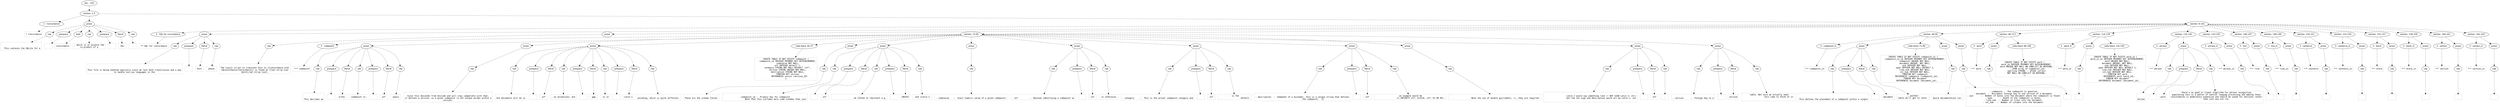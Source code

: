 digraph lpegNode {

node [fontname=Helvetica]
edge [style=dashed]

doc_0 [label="doc - 163"]


doc_0 -> { section_1}
{rank=same; section_1}

section_1 [label="section: 1-5"]


// END RANK doc_0

section_1 -> { header_2 prose_3 section_4}
{rank=same; header_2 prose_3 section_4}

header_2 [label="1 : Concordance"]

prose_3 [label="prose"]

section_4 [label="section: 6-161"]


// END RANK section_1

header_2 -> leaf_5
leaf_5  [color=Gray,shape=rectangle,fontname=Inconsolata,label="* Concordance"]
// END RANK header_2

prose_3 -> { raw_6 prespace_7 bold_8 raw_9 prespace_10 literal_11 raw_12}
{rank=same; raw_6 prespace_7 bold_8 raw_9 prespace_10 literal_11 raw_12}

raw_6 [label="raw"]

prespace_7 [label="prespace"]

bold_8 [label="bold"]

raw_9 [label="raw"]

prespace_10 [label="prespace"]

literal_11 [label="literal"]

raw_12 [label="raw"]


// END RANK prose_3

raw_6 -> leaf_13
leaf_13  [color=Gray,shape=rectangle,fontname=Inconsolata,label="

  This contains the SQLite for a"]
// END RANK raw_6

prespace_7 -> leaf_14
leaf_14  [color=Gray,shape=rectangle,fontname=Inconsolata,label=" "]
// END RANK prespace_7

bold_8 -> leaf_15
leaf_15  [color=Gray,shape=rectangle,fontname=Inconsolata,label="concordance"]
// END RANK bold_8

raw_9 -> leaf_16
leaf_16  [color=Gray,shape=rectangle,fontname=Inconsolata,label=", which is in essence the
co-product of a"]
// END RANK raw_9

prespace_10 -> leaf_17
leaf_17  [color=Gray,shape=rectangle,fontname=Inconsolata,label=" "]
// END RANK prespace_10

literal_11 -> leaf_18
leaf_18  [color=Gray,shape=rectangle,fontname=Inconsolata,label="Doc"]
// END RANK literal_11

raw_12 -> leaf_19
leaf_19  [color=Gray,shape=rectangle,fontname=Inconsolata,label=".
"]
// END RANK raw_12

section_4 -> { header_20 prose_21 prose_22 section_23 section_24 section_25 section_26 section_27 section_28 section_29 section_30 section_31 section_32 section_33 section_34 section_35 section_36}
{rank=same; header_20 prose_21 prose_22 section_23 section_24 section_25 section_26 section_27 section_28 section_29 section_30 section_31 section_32 section_33 section_34 section_35 section_36}

header_20 [label="2 : SQL for concordance"]

prose_21 [label="prose"]

prose_22 [label="prose"]

section_23 [label="section: 15-65"]

section_24 [label="section: 66-95"]

section_25 [label="section: 96-113"]

section_26 [label="section: 114-134"]

section_27 [label="section: 135-142"]

section_28 [label="section: 143-145"]

section_29 [label="section: 146-147"]

section_30 [label="section: 148-149"]

section_31 [label="section: 150-151"]

section_32 [label="section: 152-154"]

section_33 [label="section: 155-157"]

section_34 [label="section: 158-159"]

section_35 [label="section: 160-161"]

section_36 [label="section: 162-163"]


// END RANK section_4

header_20 -> leaf_37
leaf_37  [color=Gray,shape=rectangle,fontname=Inconsolata,label="** SQL for concordance"]
// END RANK header_20

prose_21 -> { raw_38 prespace_39 literal_40 raw_41}
{rank=same; raw_38 prespace_39 literal_40 raw_41}

raw_38 [label="raw"]

prespace_39 [label="prespace"]

literal_40 [label="literal"]

raw_41 [label="raw"]


// END RANK prose_21

raw_38 -> leaf_42
leaf_42  [color=Gray,shape=rectangle,fontname=Inconsolata,label="

This file is being handled specially since we lack both transclusion and a way
to handle non-Lua languages in the"]
// END RANK raw_38

prespace_39 -> leaf_43
leaf_43  [color=Gray,shape=rectangle,fontname=Inconsolata,label=" "]
// END RANK prespace_39

literal_40 -> leaf_44
leaf_44  [color=Gray,shape=rectangle,fontname=Inconsolata,label="knit"]
// END RANK literal_40

raw_41 -> leaf_45
leaf_45  [color=Gray,shape=rectangle,fontname=Inconsolata,label=" phase.
"]
// END RANK raw_41

prose_22 -> { raw_46}
{rank=same; raw_46}

raw_46 [label="raw"]


// END RANK prose_22

raw_46 -> leaf_47
leaf_47  [color=Gray,shape=rectangle,fontname=Inconsolata,label="
The luajit script to translate this to [[concordance.orb]
[@concordance/concordance]] is found at [[sql-strip.lua]
[@/etc/sql-strip.lua]].
"]
// END RANK raw_46

section_23 -> { header_48 prose_49 prose_50 prose_51 codeblock_52 prose_53 prose_54 prose_55 prose_56 prose_57 prose_58 prose_59 prose_60 prose_61}
{rank=same; header_48 prose_49 prose_50 prose_51 codeblock_52 prose_53 prose_54 prose_55 prose_56 prose_57 prose_58 prose_59 prose_60 prose_61}

header_48 [label="3 : codepoint"]

prose_49 [label="prose"]

prose_50 [label="prose"]

prose_51 [label="prose"]

codeblock_52 [label="code block 26-37"]

prose_53 [label="prose"]

prose_54 [label="prose"]

prose_55 [label="prose"]

prose_56 [label="prose"]

prose_57 [label="prose"]

prose_58 [label="prose"]

prose_59 [label="prose"]

prose_60 [label="prose"]

prose_61 [label="prose"]


// END RANK section_23

header_48 -> leaf_62
leaf_62  [color=Gray,shape=rectangle,fontname=Inconsolata,label="*** codepoint"]
// END RANK header_48

prose_49 -> { raw_63 prespace_64 literal_65 raw_66 prespace_67 literal_68 raw_69}
{rank=same; raw_63 prespace_64 literal_65 raw_66 prespace_67 literal_68 raw_69}

raw_63 [label="raw"]

prespace_64 [label="prespace"]

literal_65 [label="literal"]

raw_66 [label="raw"]

prespace_67 [label="prespace"]

literal_68 [label="literal"]

raw_69 [label="raw"]


// END RANK prose_49

raw_63 -> leaf_70
leaf_70  [color=Gray,shape=rectangle,fontname=Inconsolata,label="

This decribes an"]
// END RANK raw_63

prespace_64 -> leaf_71
leaf_71  [color=Gray,shape=rectangle,fontname=Inconsolata,label=" "]
// END RANK prespace_64

literal_65 -> leaf_72
leaf_72  [color=Gray,shape=rectangle,fontname=Inconsolata,label="ortho"]
// END RANK literal_65

raw_66 -> leaf_73
leaf_73  [color=Gray,shape=rectangle,fontname=Inconsolata,label=" codepoint in"]
// END RANK raw_66

prespace_67 -> leaf_74
leaf_74  [color=Gray,shape=rectangle,fontname=Inconsolata,label=" "]
// END RANK prespace_67

literal_68 -> leaf_75
leaf_75  [color=Gray,shape=rectangle,fontname=Inconsolata,label="utf"]
// END RANK literal_68

raw_69 -> leaf_76
leaf_76  [color=Gray,shape=rectangle,fontname=Inconsolata,label=" space.
"]
// END RANK raw_69

prose_50 -> { raw_77}
{rank=same; raw_77}

raw_77 [label="raw"]


// END RANK prose_50

raw_77 -> leaf_78
leaf_78  [color=Gray,shape=rectangle,fontname=Inconsolata,label="
Since this descends from Unicode and will stay compatible with that,
it defines a version, so a given codepoint is not unique except within a
version.
"]
// END RANK raw_77

prose_51 -> { raw_79 prespace_80 literal_81 raw_82 prespace_83 literal_84 raw_85 prespace_86 literal_87 raw_88}
{rank=same; raw_79 prespace_80 literal_81 raw_82 prespace_83 literal_84 raw_85 prespace_86 literal_87 raw_88}

raw_79 [label="raw"]

prespace_80 [label="prespace"]

literal_81 [label="literal"]

raw_82 [label="raw"]

prespace_83 [label="prespace"]

literal_84 [label="literal"]

raw_85 [label="raw"]

prespace_86 [label="prespace"]

literal_87 [label="literal"]

raw_88 [label="raw"]


// END RANK prose_51

raw_79 -> leaf_89
leaf_89  [color=Gray,shape=rectangle,fontname=Inconsolata,label="
Orb documents will be in"]
// END RANK raw_79

prespace_80 -> leaf_90
leaf_90  [color=Gray,shape=rectangle,fontname=Inconsolata,label=" "]
// END RANK prespace_80

literal_81 -> leaf_91
leaf_91  [color=Gray,shape=rectangle,fontname=Inconsolata,label="utf"]
// END RANK literal_81

raw_82 -> leaf_92
leaf_92  [color=Gray,shape=rectangle,fontname=Inconsolata,label=", no exceptions, but"]
// END RANK raw_82

prespace_83 -> leaf_93
leaf_93  [color=Gray,shape=rectangle,fontname=Inconsolata,label=" "]
// END RANK prespace_83

literal_84 -> leaf_94
leaf_94  [color=Gray,shape=rectangle,fontname=Inconsolata,label="ggg"]
// END RANK literal_84

raw_85 -> leaf_95
leaf_95  [color=Gray,shape=rectangle,fontname=Inconsolata,label=" is in"]
// END RANK raw_85

prespace_86 -> leaf_96
leaf_96  [color=Gray,shape=rectangle,fontname=Inconsolata,label=" "]
// END RANK prespace_86

literal_87 -> leaf_97
leaf_97  [color=Gray,shape=rectangle,fontname=Inconsolata,label="Latin-1"]
// END RANK literal_87

raw_88 -> leaf_98
leaf_98  [color=Gray,shape=rectangle,fontname=Inconsolata,label="
encoding, which is quite different.
"]
// END RANK raw_88

codeblock_52 -> leaf_99
leaf_99  [color=Gray,shape=rectangle,fontname=Inconsolata,label="CREATE TABLE IF NOT EXISTS codepoint (
   codepoint_id INTEGER PRIMARY KEY AUTOINCREMENT,
   codevalue NOT NULL,
   utf INTEGER default 1,
   category STRING NOT NULL DEFAULT 'utf',
   version STRING UNIQUE NOT NULL,
   destription STRING NOT NULL,
   FOREIGN KEY version
      REFERENCES versin (version_ID)
);"]
// END RANK codeblock_52

prose_53 -> { raw_100}
{rank=same; raw_100}

raw_100 [label="raw"]


// END RANK prose_53

raw_100 -> leaf_101
leaf_101  [color=Gray,shape=rectangle,fontname=Inconsolata,label="
These are the schema fields:
"]
// END RANK raw_100

prose_54 -> { raw_102 prespace_103 literal_104 raw_105 prespace_106 literal_107 raw_108}
{rank=same; raw_102 prespace_103 literal_104 raw_105 prespace_106 literal_107 raw_108}

raw_102 [label="raw"]

prespace_103 [label="prespace"]

literal_104 [label="literal"]

raw_105 [label="raw"]

prespace_106 [label="prespace"]

literal_107 [label="literal"]

raw_108 [label="raw"]


// END RANK prose_54

raw_102 -> leaf_109
leaf_109  [color=Gray,shape=rectangle,fontname=Inconsolata,label="
- codepoint_id :  Primary key for codepoint.
                  Note that this includes more code schemes than just"]
// END RANK raw_102

prespace_103 -> leaf_110
leaf_110  [color=Gray,shape=rectangle,fontname=Inconsolata,label=" "]
// END RANK prespace_103

literal_104 -> leaf_111
leaf_111  [color=Gray,shape=rectangle,fontname=Inconsolata,label="utf"]
// END RANK literal_104

raw_105 -> leaf_112
leaf_112  [color=Gray,shape=rectangle,fontname=Inconsolata,label=",
                  we intend to represent e.g."]
// END RANK raw_105

prespace_106 -> leaf_113
leaf_113  [color=Gray,shape=rectangle,fontname=Inconsolata,label=" "]
// END RANK prespace_106

literal_107 -> leaf_114
leaf_114  [color=Gray,shape=rectangle,fontname=Inconsolata,label="EBCDIC"]
// END RANK literal_107

raw_108 -> leaf_115
leaf_115  [color=Gray,shape=rectangle,fontname=Inconsolata,label=" and =Latin-1.
"]
// END RANK raw_108

prose_55 -> { raw_116}
{rank=same; raw_116}

raw_116 [label="raw"]


// END RANK prose_55

raw_116 -> leaf_117
leaf_117  [color=Gray,shape=rectangle,fontname=Inconsolata,label="
- codevalue    :  Exact numeric value of a given codepoint.
"]
// END RANK raw_116

prose_56 -> { raw_118 prespace_119 literal_120 raw_121}
{rank=same; raw_118 prespace_119 literal_120 raw_121}

raw_118 [label="raw"]

prespace_119 [label="prespace"]

literal_120 [label="literal"]

raw_121 [label="raw"]


// END RANK prose_56

raw_118 -> leaf_122
leaf_122  [color=Gray,shape=rectangle,fontname=Inconsolata,label="
- utf          :  Boolean identifying a codepoint as"]
// END RANK raw_118

prespace_119 -> leaf_123
leaf_123  [color=Gray,shape=rectangle,fontname=Inconsolata,label=" "]
// END RANK prespace_119

literal_120 -> leaf_124
leaf_124  [color=Gray,shape=rectangle,fontname=Inconsolata,label="utf"]
// END RANK literal_120

raw_121 -> leaf_125
leaf_125  [color=Gray,shape=rectangle,fontname=Inconsolata,label=" or otherwise.
"]
// END RANK raw_121

prose_57 -> { raw_126 prespace_127 literal_128 raw_129}
{rank=same; raw_126 prespace_127 literal_128 raw_129}

raw_126 [label="raw"]

prespace_127 [label="prespace"]

literal_128 [label="literal"]

raw_129 [label="raw"]


// END RANK prose_57

raw_126 -> leaf_130
leaf_130  [color=Gray,shape=rectangle,fontname=Inconsolata,label="
- category     :  This is the actual codepoint category and"]
// END RANK raw_126

prespace_127 -> leaf_131
leaf_131  [color=Gray,shape=rectangle,fontname=Inconsolata,label=" "]
// END RANK prespace_127

literal_128 -> leaf_132
leaf_132  [color=Gray,shape=rectangle,fontname=Inconsolata,label="utf"]
// END RANK literal_128

raw_129 -> leaf_133
leaf_133  [color=Gray,shape=rectangle,fontname=Inconsolata,label=" is the
                  default.
"]
// END RANK raw_129

prose_58 -> { raw_134 prespace_135 literal_136 raw_137}
{rank=same; raw_134 prespace_135 literal_136 raw_137}

raw_134 [label="raw"]

prespace_135 [label="prespace"]

literal_136 [label="literal"]

raw_137 [label="raw"]


// END RANK prose_58

raw_134 -> leaf_138
leaf_138  [color=Gray,shape=rectangle,fontname=Inconsolata,label="
- description  :  Somewhat of a misnomer, this is a unique string that defines
                  the codepoint.  In"]
// END RANK raw_134

prespace_135 -> leaf_139
leaf_139  [color=Gray,shape=rectangle,fontname=Inconsolata,label=" "]
// END RANK prespace_135

literal_136 -> leaf_140
leaf_140  [color=Gray,shape=rectangle,fontname=Inconsolata,label="utf"]
// END RANK literal_136

raw_137 -> leaf_141
leaf_141  [color=Gray,shape=rectangle,fontname=Inconsolata,label=" an example would be
                  «∞ INFINITY utf: U+221E, utf: E2 88 9E».
"]
// END RANK raw_137

prose_59 -> { raw_142}
{rank=same; raw_142}

raw_142 [label="raw"]


// END RANK prose_59

raw_142 -> leaf_143
leaf_143  [color=Gray,shape=rectangle,fontname=Inconsolata,label="
                  Note the use of double guillemets: «», they are required.
"]
// END RANK raw_142

prose_60 -> { raw_144 prespace_145 literal_146 raw_147}
{rank=same; raw_144 prespace_145 literal_146 raw_147}

raw_144 [label="raw"]

prespace_145 [label="prespace"]

literal_146 [label="literal"]

raw_147 [label="raw"]


// END RANK prose_60

raw_144 -> leaf_148
leaf_148  [color=Gray,shape=rectangle,fontname=Inconsolata,label="
                  Latin-1 would say something like «¬ NOT SIGN Latin-1: etc»
                  but the not sign and description would all be Latin-1, not
                 "]
// END RANK raw_144

prespace_145 -> leaf_149
leaf_149  [color=Gray,shape=rectangle,fontname=Inconsolata,label=" "]
// END RANK prespace_145

literal_146 -> leaf_150
leaf_150  [color=Gray,shape=rectangle,fontname=Inconsolata,label="utf"]
// END RANK literal_146

raw_147 -> leaf_151
leaf_151  [color=Gray,shape=rectangle,fontname=Inconsolata,label=".
"]
// END RANK raw_147

prose_61 -> { raw_152 prespace_153 literal_154 raw_155}
{rank=same; raw_152 prespace_153 literal_154 raw_155}

raw_152 [label="raw"]

prespace_153 [label="prespace"]

literal_154 [label="literal"]

raw_155 [label="raw"]


// END RANK prose_61

raw_152 -> leaf_156
leaf_156  [color=Gray,shape=rectangle,fontname=Inconsolata,label="
- version      :  Foreign key to a"]
// END RANK raw_152

prespace_153 -> leaf_157
leaf_157  [color=Gray,shape=rectangle,fontname=Inconsolata,label=" "]
// END RANK prespace_153

literal_154 -> leaf_158
leaf_158  [color=Gray,shape=rectangle,fontname=Inconsolata,label="version"]
// END RANK literal_154

raw_155 -> leaf_159
leaf_159  [color=Gray,shape=rectangle,fontname=Inconsolata,label=" table. Not sure we actually need
                  this come to think of it.

"]
// END RANK raw_155

section_24 -> { header_160 prose_161 codeblock_162 prose_163 prose_164}
{rank=same; header_160 prose_161 codeblock_162 prose_163 prose_164}

header_160 [label="3 : codepoint_in"]

prose_161 [label="prose"]

codeblock_162 [label="code block 71-84"]

prose_163 [label="prose"]

prose_164 [label="prose"]


// END RANK section_24

header_160 -> leaf_165
leaf_165  [color=Gray,shape=rectangle,fontname=Inconsolata,label="*** codepoint_in"]
// END RANK header_160

prose_161 -> { raw_166 prespace_167 literal_168 raw_169}
{rank=same; raw_166 prespace_167 literal_168 raw_169}

raw_166 [label="raw"]

prespace_167 [label="prespace"]

literal_168 [label="literal"]

raw_169 [label="raw"]


// END RANK prose_161

raw_166 -> leaf_170
leaf_170  [color=Gray,shape=rectangle,fontname=Inconsolata,label="

This defines the placement of a codepoint within a single"]
// END RANK raw_166

prespace_167 -> leaf_171
leaf_171  [color=Gray,shape=rectangle,fontname=Inconsolata,label=" "]
// END RANK prespace_167

literal_168 -> leaf_172
leaf_172  [color=Gray,shape=rectangle,fontname=Inconsolata,label="document"]
// END RANK literal_168

raw_169 -> leaf_173
leaf_173  [color=Gray,shape=rectangle,fontname=Inconsolata,label=", another
table we'll get to later.
"]
// END RANK raw_169

codeblock_162 -> leaf_174
leaf_174  [color=Gray,shape=rectangle,fontname=Inconsolata,label="CREATE TABLE IF NOT EXISTS codepoint_in (
   codepoint_in_id INTEGER PRIMARY KEY AUTOINCREMENT,
   codepoint UNIQUE NOT NULL,
   document UNIQUE, NOT NULL,
   wid INTEGER NOT NULL,
   span INTEGER NOT NULL DEFAULT 1,
   line_num INTEGER NOT NULL,
   col_num INTEGER NOT NULL,
   FOREIGN KEY codepoint
      REFERENCES codepoint (codepoint_id),
   FOREGN KEY document
      REFERENCES document (document_id),"]
// END RANK codeblock_162

prose_163 -> { raw_175}
{rank=same; raw_175}

raw_175 [label="raw"]


// END RANK prose_163

raw_175 -> leaf_176
leaf_176  [color=Gray,shape=rectangle,fontname=Inconsolata,label="
Quick documentation run:
"]
// END RANK raw_175

prose_164 -> { raw_177}
{rank=same; raw_177}

raw_177 [label="raw"]


// END RANK prose_164

raw_177 -> leaf_178
leaf_178  [color=Gray,shape=rectangle,fontname=Inconsolata,label="
- codepoint :  The codepoint in question
- document  :  Doccument foreign key to one version of a document.
- wid       :  Number of bytes into the document where the codepoint is found
- span      :  Width of the codepoint in bytes.
- line_num  :  Number of lines into the document.
- col_num   :  Number of columns into the document.

"]
// END RANK raw_177

section_25 -> { header_179 prose_180 codeblock_181}
{rank=same; header_179 prose_180 codeblock_181}

header_179 [label="3 : word"]

prose_180 [label="prose"]

codeblock_181 [label="code block 98-106"]


// END RANK section_25

header_179 -> leaf_182
leaf_182  [color=Gray,shape=rectangle,fontname=Inconsolata,label="*** word"]
// END RANK header_179

prose_180 -> { raw_183}
{rank=same; raw_183}

raw_183 [label="raw"]


// END RANK prose_180

raw_183 -> leaf_184
leaf_184  [color=Gray,shape=rectangle,fontname=Inconsolata,label="
"]
// END RANK raw_183

codeblock_181 -> leaf_185
leaf_185  [color=Gray,shape=rectangle,fontname=Inconsolata,label="CREATE TABLE IF NOT EXISTS word (
   word_id INTEGER PRIMARY KEY AUTOINCREMENT,
   word UNIQUE NOT NULL ON CONFLICT DO NOTHING,
   -- JSON array of codepoint_ids
   spelling STRING -- #Todo correct
   NOT NULL ON CONFLICT DO NOTHING,
);"]
// END RANK codeblock_181

section_26 -> { header_186 prose_187 codeblock_188}
{rank=same; header_186 prose_187 codeblock_188}

header_186 [label="3 : word_in"]

prose_187 [label="prose"]

codeblock_188 [label="code block 116-129"]


// END RANK section_26

header_186 -> leaf_189
leaf_189  [color=Gray,shape=rectangle,fontname=Inconsolata,label="*** word_in"]
// END RANK header_186

prose_187 -> { raw_190}
{rank=same; raw_190}

raw_190 [label="raw"]


// END RANK prose_187

raw_190 -> leaf_191
leaf_191  [color=Gray,shape=rectangle,fontname=Inconsolata,label="
"]
// END RANK raw_190

codeblock_188 -> leaf_192
leaf_192  [color=Gray,shape=rectangle,fontname=Inconsolata,label="CREATE TABLE IF NOT EXISTS word_in (
   word_in_id INTEGER PRIMARY KEY AUTOINCREMENT,
   word UNIQUE NOT NULL,
   document UNIQUE, NOT NULL,
   wid INTEGER NOT NULL,
   span INTEGER NOT NULL DEFAULT 1,
   line_num INTEGER NOT NULL,
   col_num INTEGER NOT NULL,
   FOREIGN KEY word
      REFERENCES word (word_id),
   FOREGN KEY document
      REFERENCES document (document_id),"]
// END RANK codeblock_188

section_27 -> { header_193 prose_194}
{rank=same; header_193 prose_194}

header_193 [label="3 : phrase"]

prose_194 [label="prose"]


// END RANK section_27

header_193 -> leaf_195
leaf_195  [color=Gray,shape=rectangle,fontname=Inconsolata,label="*** phrase"]
// END RANK header_193

prose_194 -> { raw_196 prespace_197 literal_198 raw_199}
{rank=same; raw_196 prespace_197 literal_198 raw_199}

raw_196 [label="raw"]

prespace_197 [label="prespace"]

literal_198 [label="literal"]

raw_199 [label="raw"]


// END RANK prose_194

raw_196 -> leaf_200
leaf_200  [color=Gray,shape=rectangle,fontname=Inconsolata,label="

Unlike"]
// END RANK raw_196

prespace_197 -> leaf_201
leaf_201  [color=Gray,shape=rectangle,fontname=Inconsolata,label=" "]
// END RANK prespace_197

literal_198 -> leaf_202
leaf_202  [color=Gray,shape=rectangle,fontname=Inconsolata,label="word"]
// END RANK literal_198

raw_199 -> leaf_203
leaf_203  [color=Gray,shape=rectangle,fontname=Inconsolata,label=" there's no good or linear algorithm for phrase recognition,
populating this is a matter of natural languag processing and making these
concordances is moderately expensive and should be saved for editions rather
than just any orb run.

"]
// END RANK raw_199

section_28 -> { header_204 prose_205}
{rank=same; header_204 prose_205}

header_204 [label="3 : phrase_in"]

prose_205 [label="prose"]


// END RANK section_28

header_204 -> leaf_206
leaf_206  [color=Gray,shape=rectangle,fontname=Inconsolata,label="*** phrase_in"]
// END RANK header_204

prose_205 -> { raw_207}
{rank=same; raw_207}

raw_207 [label="raw"]


// END RANK prose_205

raw_207 -> leaf_208
leaf_208  [color=Gray,shape=rectangle,fontname=Inconsolata,label="

"]
// END RANK raw_207

section_29 -> { header_209 prose_210}
{rank=same; header_209 prose_210}

header_209 [label="3 : line"]

prose_210 [label="prose"]


// END RANK section_29

header_209 -> leaf_211
leaf_211  [color=Gray,shape=rectangle,fontname=Inconsolata,label="*** line"]
// END RANK header_209

prose_210 -> { raw_212}
{rank=same; raw_212}

raw_212 [label="raw"]


// END RANK prose_210

raw_212 -> leaf_213
leaf_213  [color=Gray,shape=rectangle,fontname=Inconsolata,label="
"]
// END RANK raw_212

section_30 -> { header_214 prose_215}
{rank=same; header_214 prose_215}

header_214 [label="3 : line_in"]

prose_215 [label="prose"]


// END RANK section_30

header_214 -> leaf_216
leaf_216  [color=Gray,shape=rectangle,fontname=Inconsolata,label="*** line_in"]
// END RANK header_214

prose_215 -> { raw_217}
{rank=same; raw_217}

raw_217 [label="raw"]


// END RANK prose_215

raw_217 -> leaf_218
leaf_218  [color=Gray,shape=rectangle,fontname=Inconsolata,label="
"]
// END RANK raw_217

section_31 -> { header_219 prose_220}
{rank=same; header_219 prose_220}

header_219 [label="3 : sentence"]

prose_220 [label="prose"]


// END RANK section_31

header_219 -> leaf_221
leaf_221  [color=Gray,shape=rectangle,fontname=Inconsolata,label="*** sentence"]
// END RANK header_219

prose_220 -> { raw_222}
{rank=same; raw_222}

raw_222 [label="raw"]


// END RANK prose_220

raw_222 -> leaf_223
leaf_223  [color=Gray,shape=rectangle,fontname=Inconsolata,label="
"]
// END RANK raw_222

section_32 -> { header_224 prose_225}
{rank=same; header_224 prose_225}

header_224 [label="3 : sentence_in"]

prose_225 [label="prose"]


// END RANK section_32

header_224 -> leaf_226
leaf_226  [color=Gray,shape=rectangle,fontname=Inconsolata,label="*** sentence_in"]
// END RANK header_224

prose_225 -> { raw_227}
{rank=same; raw_227}

raw_227 [label="raw"]


// END RANK prose_225

raw_227 -> leaf_228
leaf_228  [color=Gray,shape=rectangle,fontname=Inconsolata,label="

"]
// END RANK raw_227

section_33 -> { header_229 prose_230}
{rank=same; header_229 prose_230}

header_229 [label="3 : block"]

prose_230 [label="prose"]


// END RANK section_33

header_229 -> leaf_231
leaf_231  [color=Gray,shape=rectangle,fontname=Inconsolata,label="*** block"]
// END RANK header_229

prose_230 -> { raw_232}
{rank=same; raw_232}

raw_232 [label="raw"]


// END RANK prose_230

raw_232 -> leaf_233
leaf_233  [color=Gray,shape=rectangle,fontname=Inconsolata,label="

"]
// END RANK raw_232

section_34 -> { header_234 prose_235}
{rank=same; header_234 prose_235}

header_234 [label="3 : block_in"]

prose_235 [label="prose"]


// END RANK section_34

header_234 -> leaf_236
leaf_236  [color=Gray,shape=rectangle,fontname=Inconsolata,label="*** block_in"]
// END RANK header_234

prose_235 -> { raw_237}
{rank=same; raw_237}

raw_237 [label="raw"]


// END RANK prose_235

raw_237 -> leaf_238
leaf_238  [color=Gray,shape=rectangle,fontname=Inconsolata,label="
"]
// END RANK raw_237

section_35 -> { header_239 prose_240}
{rank=same; header_239 prose_240}

header_239 [label="3 : section"]

prose_240 [label="prose"]


// END RANK section_35

header_239 -> leaf_241
leaf_241  [color=Gray,shape=rectangle,fontname=Inconsolata,label="*** section"]
// END RANK header_239

prose_240 -> { raw_242}
{rank=same; raw_242}

raw_242 [label="raw"]


// END RANK prose_240

raw_242 -> leaf_243
leaf_243  [color=Gray,shape=rectangle,fontname=Inconsolata,label="
"]
// END RANK raw_242

section_36 -> { header_244 prose_245}
{rank=same; header_244 prose_245}

header_244 [label="3 : section_in"]

prose_245 [label="prose"]


// END RANK section_36

header_244 -> leaf_246
leaf_246  [color=Gray,shape=rectangle,fontname=Inconsolata,label="*** section_in"]
// END RANK header_244

prose_245 -> { raw_247}
{rank=same; raw_247}

raw_247 [label="raw"]


// END RANK prose_245

raw_247 -> leaf_248
leaf_248  [color=Gray,shape=rectangle,fontname=Inconsolata,label="
"]
// END RANK raw_247


}
